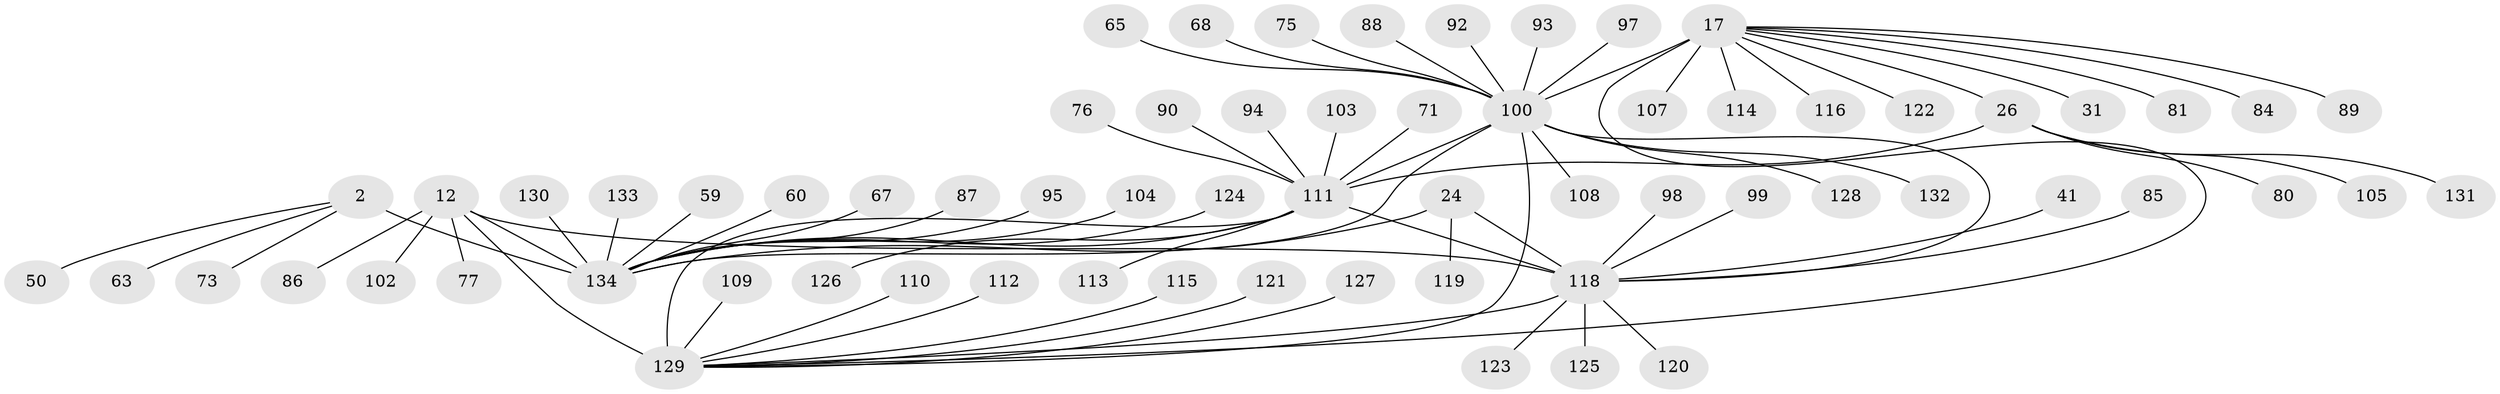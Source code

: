 // original degree distribution, {7: 0.04477611940298507, 6: 0.022388059701492536, 10: 0.022388059701492536, 9: 0.06716417910447761, 8: 0.029850746268656716, 11: 0.014925373134328358, 12: 0.007462686567164179, 17: 0.007462686567164179, 14: 0.007462686567164179, 1: 0.6044776119402985, 2: 0.16417910447761194, 3: 0.007462686567164179}
// Generated by graph-tools (version 1.1) at 2025/54/03/09/25 04:54:03]
// undirected, 67 vertices, 75 edges
graph export_dot {
graph [start="1"]
  node [color=gray90,style=filled];
  2 [super="+1"];
  12 [super="+8"];
  17 [super="+16"];
  24 [super="+22"];
  26 [super="+25"];
  31;
  41;
  50;
  59;
  60 [super="+55"];
  63;
  65;
  67;
  68;
  71 [super="+33"];
  73;
  75;
  76;
  77;
  80;
  81 [super="+42"];
  84;
  85;
  86;
  87 [super="+72"];
  88;
  89;
  90;
  92;
  93;
  94;
  95 [super="+44"];
  97;
  98 [super="+36"];
  99;
  100 [super="+54+45+48+52+56+58+61"];
  102 [super="+62"];
  103 [super="+96"];
  104;
  105;
  107;
  108;
  109 [super="+83"];
  110 [super="+47"];
  111 [super="+101+37+49+53+57"];
  112;
  113;
  114 [super="+91"];
  115;
  116;
  118 [super="+23+35"];
  119;
  120;
  121;
  122;
  123;
  124;
  125;
  126;
  127 [super="+106"];
  128;
  129 [super="+46+11+40+69+70+74+78+79+82"];
  130;
  131;
  132;
  133;
  134 [super="+6+117+32"];
  2 -- 63;
  2 -- 50;
  2 -- 73;
  2 -- 134 [weight=8];
  12 -- 77;
  12 -- 118;
  12 -- 86;
  12 -- 102;
  12 -- 129 [weight=8];
  12 -- 134;
  17 -- 26;
  17 -- 107;
  17 -- 84;
  17 -- 116;
  17 -- 89;
  17 -- 122;
  17 -- 31;
  17 -- 81;
  17 -- 114;
  17 -- 100 [weight=9];
  17 -- 129;
  24 -- 119;
  24 -- 134;
  24 -- 118 [weight=8];
  26 -- 80;
  26 -- 131;
  26 -- 105;
  26 -- 111 [weight=8];
  41 -- 118;
  59 -- 134;
  60 -- 134;
  65 -- 100;
  67 -- 134;
  68 -- 100;
  71 -- 111;
  75 -- 100;
  76 -- 111;
  85 -- 118;
  87 -- 134;
  88 -- 100;
  90 -- 111;
  92 -- 100;
  93 -- 100;
  94 -- 111;
  95 -- 134;
  97 -- 100;
  98 -- 118;
  99 -- 118;
  100 -- 128;
  100 -- 132;
  100 -- 134 [weight=4];
  100 -- 108;
  100 -- 129;
  100 -- 111;
  100 -- 118 [weight=2];
  103 -- 111;
  104 -- 134;
  109 -- 129;
  110 -- 129;
  111 -- 129 [weight=2];
  111 -- 126;
  111 -- 113;
  111 -- 134;
  111 -- 118 [weight=2];
  112 -- 129;
  115 -- 129;
  118 -- 129;
  118 -- 123;
  118 -- 120;
  118 -- 125;
  121 -- 129;
  124 -- 134;
  127 -- 129;
  130 -- 134;
  133 -- 134;
}
